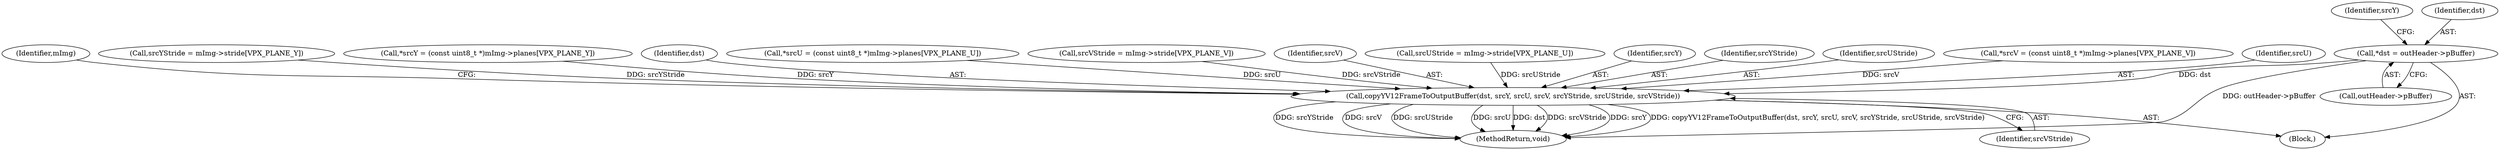 digraph "0_Android_5a6788730acfc6fd8f4a6ef89d2c376572a26b55@pointer" {
"1000309" [label="(Call,*dst = outHeader->pBuffer)"];
"1000368" [label="(Call,copyYV12FrameToOutputBuffer(dst, srcY, srcU, srcV, srcYStride, srcUStride, srcVStride))"];
"1000361" [label="(Call,srcVStride = mImg->stride[VPX_PLANE_V])"];
"1000372" [label="(Identifier,srcV)"];
"1000316" [label="(Identifier,srcY)"];
"1000375" [label="(Identifier,srcVStride)"];
"1000353" [label="(Call,srcUStride = mImg->stride[VPX_PLANE_U])"];
"1000370" [label="(Identifier,srcY)"];
"1000373" [label="(Identifier,srcYStride)"];
"1000311" [label="(Call,outHeader->pBuffer)"];
"1000374" [label="(Identifier,srcUStride)"];
"1000335" [label="(Call,*srcV = (const uint8_t *)mImg->planes[VPX_PLANE_V])"];
"1000371" [label="(Identifier,srcU)"];
"1000310" [label="(Identifier,dst)"];
"1000377" [label="(Identifier,mImg)"];
"1000345" [label="(Call,srcYStride = mImg->stride[VPX_PLANE_Y])"];
"1000368" [label="(Call,copyYV12FrameToOutputBuffer(dst, srcY, srcU, srcV, srcYStride, srcUStride, srcVStride))"];
"1000246" [label="(Block,)"];
"1000315" [label="(Call,*srcY = (const uint8_t *)mImg->planes[VPX_PLANE_Y])"];
"1000369" [label="(Identifier,dst)"];
"1000409" [label="(MethodReturn,void)"];
"1000325" [label="(Call,*srcU = (const uint8_t *)mImg->planes[VPX_PLANE_U])"];
"1000309" [label="(Call,*dst = outHeader->pBuffer)"];
"1000309" -> "1000246"  [label="AST: "];
"1000309" -> "1000311"  [label="CFG: "];
"1000310" -> "1000309"  [label="AST: "];
"1000311" -> "1000309"  [label="AST: "];
"1000316" -> "1000309"  [label="CFG: "];
"1000309" -> "1000409"  [label="DDG: outHeader->pBuffer"];
"1000309" -> "1000368"  [label="DDG: dst"];
"1000368" -> "1000246"  [label="AST: "];
"1000368" -> "1000375"  [label="CFG: "];
"1000369" -> "1000368"  [label="AST: "];
"1000370" -> "1000368"  [label="AST: "];
"1000371" -> "1000368"  [label="AST: "];
"1000372" -> "1000368"  [label="AST: "];
"1000373" -> "1000368"  [label="AST: "];
"1000374" -> "1000368"  [label="AST: "];
"1000375" -> "1000368"  [label="AST: "];
"1000377" -> "1000368"  [label="CFG: "];
"1000368" -> "1000409"  [label="DDG: dst"];
"1000368" -> "1000409"  [label="DDG: srcVStride"];
"1000368" -> "1000409"  [label="DDG: srcY"];
"1000368" -> "1000409"  [label="DDG: copyYV12FrameToOutputBuffer(dst, srcY, srcU, srcV, srcYStride, srcUStride, srcVStride)"];
"1000368" -> "1000409"  [label="DDG: srcYStride"];
"1000368" -> "1000409"  [label="DDG: srcV"];
"1000368" -> "1000409"  [label="DDG: srcUStride"];
"1000368" -> "1000409"  [label="DDG: srcU"];
"1000315" -> "1000368"  [label="DDG: srcY"];
"1000325" -> "1000368"  [label="DDG: srcU"];
"1000335" -> "1000368"  [label="DDG: srcV"];
"1000345" -> "1000368"  [label="DDG: srcYStride"];
"1000353" -> "1000368"  [label="DDG: srcUStride"];
"1000361" -> "1000368"  [label="DDG: srcVStride"];
}
